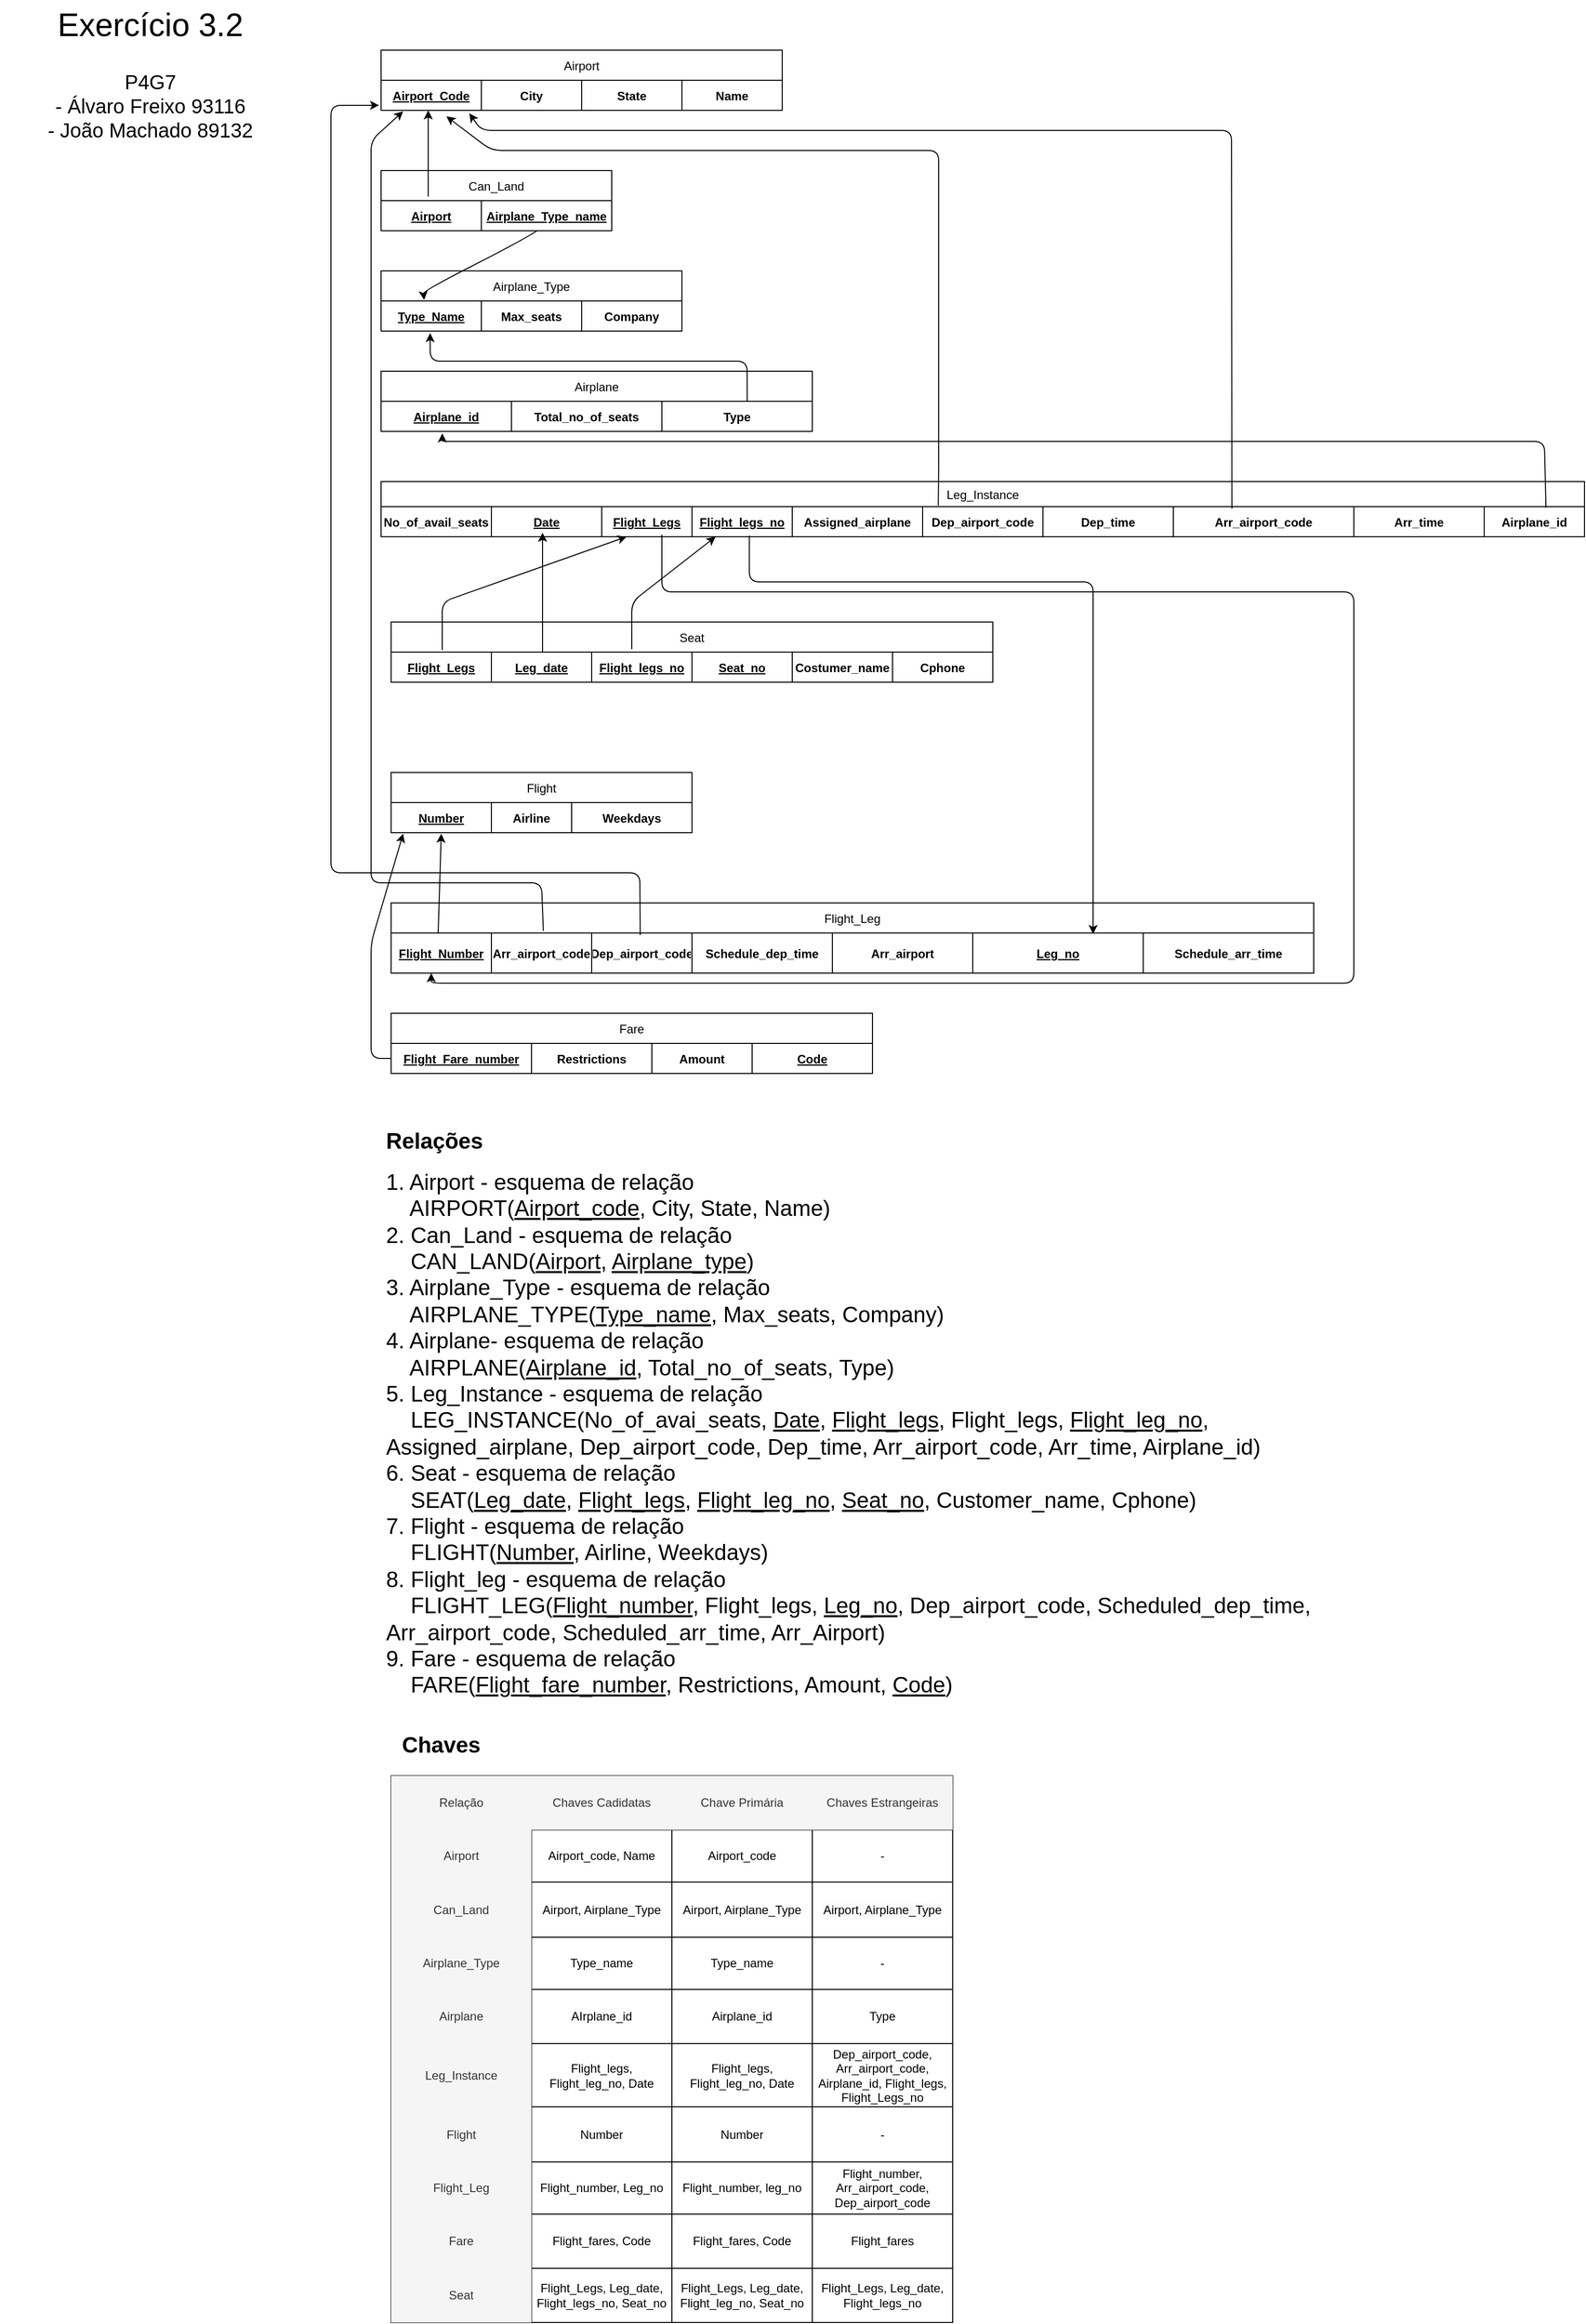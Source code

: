 <mxfile version="14.5.10" type="github">
  <diagram id="C5RBs43oDa-KdzZeNtuy" name="Page-1">
    <mxGraphModel dx="1272" dy="745" grid="1" gridSize="10" guides="1" tooltips="1" connect="1" arrows="1" fold="1" page="1" pageScale="1" pageWidth="3300" pageHeight="4681" math="0" shadow="0">
      <root>
        <mxCell id="WIyWlLk6GJQsqaUBKTNV-0" />
        <mxCell id="WIyWlLk6GJQsqaUBKTNV-1" parent="WIyWlLk6GJQsqaUBKTNV-0" />
        <mxCell id="1VNbHM8MTjkIttizysfg-0" value="&lt;h1 style=&quot;font-size: 22px&quot;&gt;&lt;font style=&quot;font-size: 22px&quot;&gt;Relações&lt;/font&gt;&lt;/h1&gt;&lt;div&gt;&lt;font style=&quot;font-size: 22px&quot;&gt;1. Airport - esquema de relação&lt;/font&gt;&lt;/div&gt;&lt;div&gt;&lt;font style=&quot;font-size: 22px&quot;&gt;&amp;nbsp;&amp;nbsp;&amp;nbsp; AIRPORT(&lt;u&gt;Airport_code&lt;/u&gt;, City, State, Name)&lt;/font&gt;&lt;font style=&quot;font-size: 22px&quot;&gt;&lt;br&gt;&lt;/font&gt;&lt;/div&gt;&lt;div&gt;&lt;font style=&quot;font-size: 22px&quot;&gt;2. Can_Land - esquema de relação&amp;nbsp;&amp;nbsp;&amp;nbsp;&amp;nbsp;&amp;nbsp; &lt;br&gt;&lt;/font&gt;&lt;/div&gt;&lt;div&gt;&lt;font style=&quot;font-size: 22px&quot;&gt;&amp;nbsp;&amp;nbsp;&amp;nbsp; CAN_LAND(&lt;u&gt;Airport&lt;/u&gt;, &lt;u&gt;Airplane_type&lt;/u&gt;)&lt;/font&gt;&lt;font style=&quot;font-size: 22px&quot;&gt;&lt;br&gt;&lt;/font&gt;&lt;/div&gt;&lt;div&gt;&lt;font style=&quot;font-size: 22px&quot;&gt;3. Airplane_Type - esquema de relação&lt;/font&gt;&lt;/div&gt;&lt;div&gt;&lt;font style=&quot;font-size: 22px&quot;&gt;&amp;nbsp;&amp;nbsp;&amp;nbsp; AIRPLANE_TYPE(&lt;u&gt;Type_name&lt;/u&gt;, Max_seats, Company)&lt;/font&gt;&lt;font style=&quot;font-size: 22px&quot;&gt;&lt;br&gt;&lt;/font&gt;&lt;/div&gt;&lt;div&gt;&lt;font style=&quot;font-size: 22px&quot;&gt;4. Airplane- esquema de relação &lt;br&gt;&lt;/font&gt;&lt;/div&gt;&lt;div&gt;&lt;font style=&quot;font-size: 22px&quot;&gt;&amp;nbsp;&amp;nbsp;&amp;nbsp; AIRPLANE(&lt;u&gt;Airplane_id&lt;/u&gt;, Total_no_of_seats, Type)&lt;/font&gt;&lt;font style=&quot;font-size: 22px&quot;&gt;&lt;br&gt;&lt;/font&gt;&lt;/div&gt;&lt;div&gt;&lt;font style=&quot;font-size: 22px&quot;&gt;5. Leg_Instance - esquema de relação &lt;br&gt;&lt;/font&gt;&lt;/div&gt;&lt;div&gt;&lt;font style=&quot;font-size: 22px&quot;&gt;&amp;nbsp;&amp;nbsp;&amp;nbsp; LEG_INSTANCE(No_of_avai_seats, &lt;u&gt;Date&lt;/u&gt;, &lt;u&gt;Flight_legs&lt;/u&gt;,&lt;/font&gt;&lt;font style=&quot;font-size: 22px&quot;&gt; Flight_legs, &lt;u&gt;Flight_leg_no&lt;/u&gt;, Assigned_airplane, Dep_airport_code, Dep_time, Arr_airport_code, Arr_time, Airplane_id)&lt;/font&gt;&lt;/div&gt;&lt;div&gt;&lt;font style=&quot;font-size: 22px&quot;&gt;6. &lt;/font&gt;&lt;font style=&quot;font-size: 22px&quot;&gt;Seat - esquema de relação &lt;br&gt;&lt;/font&gt;&lt;/div&gt;&lt;div&gt;&lt;font style=&quot;font-size: 22px&quot;&gt;&amp;nbsp;&amp;nbsp;&amp;nbsp; SEAT(&lt;u&gt;Leg_date&lt;/u&gt;, &lt;u&gt;Flight_legs&lt;/u&gt;, &lt;u&gt;Flight_leg_no&lt;/u&gt;, &lt;u&gt;Seat_no&lt;/u&gt;, Customer_name, Cphone) &lt;br&gt;&lt;/font&gt;&lt;/div&gt;&lt;div&gt;&lt;font style=&quot;font-size: 22px&quot;&gt;7. &lt;/font&gt;&lt;font style=&quot;font-size: 22px&quot;&gt;Flight - esquema de relação &lt;br&gt;&lt;/font&gt;&lt;/div&gt;&lt;div&gt;&lt;font style=&quot;font-size: 22px&quot;&gt;&amp;nbsp;&amp;nbsp;&amp;nbsp; FLIGHT(&lt;u&gt;Number&lt;/u&gt;, Airline, Weekdays)&lt;/font&gt;&lt;font style=&quot;font-size: 22px&quot;&gt;&lt;br&gt;&lt;/font&gt;&lt;/div&gt;&lt;div&gt;&lt;font style=&quot;font-size: 22px&quot;&gt;8. Flight_leg - esquema de relação &lt;br&gt;&lt;/font&gt;&lt;/div&gt;&lt;div&gt;&lt;font style=&quot;font-size: 22px&quot;&gt;&amp;nbsp;&amp;nbsp;&amp;nbsp; FLIGHT_LEG(&lt;u&gt;Flight_number&lt;/u&gt;, Flight_legs, &lt;u&gt;Leg_no&lt;/u&gt;, Dep_airport_code, Scheduled_dep_time, Arr_airport_code, Scheduled_arr_time, Arr_Airport)&lt;/font&gt;&lt;font style=&quot;font-size: 22px&quot;&gt;&lt;br&gt;&lt;/font&gt;&lt;/div&gt;&lt;div&gt;&lt;font style=&quot;font-size: 22px&quot;&gt;9. Fare - esquema de relação &lt;br&gt;&lt;/font&gt;&lt;/div&gt;&lt;div&gt;&lt;font style=&quot;font-size: 22px&quot;&gt;&amp;nbsp;&amp;nbsp;&amp;nbsp; FARE(&lt;u&gt;Flight_fare_number&lt;/u&gt;, Restrictions, Amount, &lt;u&gt;Code&lt;/u&gt;)&lt;/font&gt;&lt;/div&gt;&lt;br&gt;&lt;br&gt;&lt;br&gt;" style="text;html=1;strokeColor=none;fillColor=none;spacing=5;spacingTop=-20;whiteSpace=wrap;overflow=hidden;rounded=0;" parent="WIyWlLk6GJQsqaUBKTNV-1" vertex="1">
          <mxGeometry x="1270" y="1920" width="1010" height="620" as="geometry" />
        </mxCell>
        <mxCell id="1VNbHM8MTjkIttizysfg-1" value="" style="shape=table;html=1;whiteSpace=wrap;startSize=0;container=1;collapsible=0;childLayout=tableLayout;" parent="WIyWlLk6GJQsqaUBKTNV-1" vertex="1">
          <mxGeometry x="1280" y="2570" width="560" height="545" as="geometry" />
        </mxCell>
        <mxCell id="1VNbHM8MTjkIttizysfg-2" value="" style="shape=partialRectangle;html=1;whiteSpace=wrap;collapsible=0;dropTarget=0;pointerEvents=0;fillColor=none;top=0;left=0;bottom=0;right=0;points=[[0,0.5],[1,0.5]];portConstraint=eastwest;" parent="1VNbHM8MTjkIttizysfg-1" vertex="1">
          <mxGeometry width="560" height="54" as="geometry" />
        </mxCell>
        <mxCell id="1VNbHM8MTjkIttizysfg-3" value="Relação" style="shape=partialRectangle;html=1;whiteSpace=wrap;connectable=0;overflow=hidden;fillColor=#f5f5f5;top=0;left=0;bottom=0;right=0;strokeColor=#666666;fontColor=#333333;" parent="1VNbHM8MTjkIttizysfg-2" vertex="1">
          <mxGeometry width="140" height="54" as="geometry" />
        </mxCell>
        <mxCell id="1VNbHM8MTjkIttizysfg-4" value="Chaves Cadidatas" style="shape=partialRectangle;html=1;whiteSpace=wrap;connectable=0;overflow=hidden;fillColor=#f5f5f5;top=0;left=0;bottom=0;right=0;strokeColor=#666666;fontColor=#333333;" parent="1VNbHM8MTjkIttizysfg-2" vertex="1">
          <mxGeometry x="140" width="140" height="54" as="geometry" />
        </mxCell>
        <mxCell id="1VNbHM8MTjkIttizysfg-5" value="Chave Primária" style="shape=partialRectangle;html=1;whiteSpace=wrap;connectable=0;overflow=hidden;fillColor=#f5f5f5;top=0;left=0;bottom=0;right=0;strokeColor=#666666;fontColor=#333333;" parent="1VNbHM8MTjkIttizysfg-2" vertex="1">
          <mxGeometry x="280" width="140" height="54" as="geometry" />
        </mxCell>
        <mxCell id="1VNbHM8MTjkIttizysfg-6" value="Chaves Estrangeiras" style="shape=partialRectangle;html=1;whiteSpace=wrap;connectable=0;overflow=hidden;fillColor=#f5f5f5;top=0;left=0;bottom=0;right=0;strokeColor=#666666;fontColor=#333333;" parent="1VNbHM8MTjkIttizysfg-2" vertex="1">
          <mxGeometry x="420" width="140" height="54" as="geometry" />
        </mxCell>
        <mxCell id="1VNbHM8MTjkIttizysfg-7" value="" style="shape=partialRectangle;html=1;whiteSpace=wrap;collapsible=0;dropTarget=0;pointerEvents=0;fillColor=none;top=0;left=0;bottom=0;right=0;points=[[0,0.5],[1,0.5]];portConstraint=eastwest;" parent="1VNbHM8MTjkIttizysfg-1" vertex="1">
          <mxGeometry y="54" width="560" height="52" as="geometry" />
        </mxCell>
        <mxCell id="1VNbHM8MTjkIttizysfg-8" value="Airport" style="shape=partialRectangle;html=1;whiteSpace=wrap;connectable=0;overflow=hidden;fillColor=#f5f5f5;top=0;left=0;bottom=0;right=0;strokeColor=#666666;fontColor=#333333;" parent="1VNbHM8MTjkIttizysfg-7" vertex="1">
          <mxGeometry width="140" height="52" as="geometry" />
        </mxCell>
        <mxCell id="1VNbHM8MTjkIttizysfg-9" value="Airport_code, Name" style="shape=partialRectangle;html=1;whiteSpace=wrap;connectable=0;overflow=hidden;fillColor=none;top=0;left=0;bottom=0;right=0;" parent="1VNbHM8MTjkIttizysfg-7" vertex="1">
          <mxGeometry x="140" width="140" height="52" as="geometry" />
        </mxCell>
        <mxCell id="1VNbHM8MTjkIttizysfg-10" value="Airport_code" style="shape=partialRectangle;html=1;whiteSpace=wrap;connectable=0;overflow=hidden;fillColor=none;top=0;left=0;bottom=0;right=0;" parent="1VNbHM8MTjkIttizysfg-7" vertex="1">
          <mxGeometry x="280" width="140" height="52" as="geometry" />
        </mxCell>
        <mxCell id="1VNbHM8MTjkIttizysfg-11" value="-" style="shape=partialRectangle;html=1;whiteSpace=wrap;connectable=0;overflow=hidden;fillColor=none;top=0;left=0;bottom=0;right=0;" parent="1VNbHM8MTjkIttizysfg-7" vertex="1">
          <mxGeometry x="420" width="140" height="52" as="geometry" />
        </mxCell>
        <mxCell id="1VNbHM8MTjkIttizysfg-12" value="" style="shape=partialRectangle;html=1;whiteSpace=wrap;collapsible=0;dropTarget=0;pointerEvents=0;fillColor=none;top=0;left=0;bottom=0;right=0;points=[[0,0.5],[1,0.5]];portConstraint=eastwest;" parent="1VNbHM8MTjkIttizysfg-1" vertex="1">
          <mxGeometry y="106" width="560" height="55" as="geometry" />
        </mxCell>
        <mxCell id="1VNbHM8MTjkIttizysfg-13" value="Can_Land" style="shape=partialRectangle;html=1;whiteSpace=wrap;connectable=0;overflow=hidden;fillColor=#f5f5f5;top=0;left=0;bottom=0;right=0;strokeColor=#666666;fontColor=#333333;" parent="1VNbHM8MTjkIttizysfg-12" vertex="1">
          <mxGeometry width="140" height="55" as="geometry" />
        </mxCell>
        <mxCell id="1VNbHM8MTjkIttizysfg-14" value="Airport, Airplane_Type" style="shape=partialRectangle;html=1;whiteSpace=wrap;connectable=0;overflow=hidden;fillColor=none;top=0;left=0;bottom=0;right=0;" parent="1VNbHM8MTjkIttizysfg-12" vertex="1">
          <mxGeometry x="140" width="140" height="55" as="geometry" />
        </mxCell>
        <mxCell id="1VNbHM8MTjkIttizysfg-15" value="&lt;span&gt;Airport, Airplane_Type&lt;/span&gt;" style="shape=partialRectangle;html=1;whiteSpace=wrap;connectable=0;overflow=hidden;fillColor=none;top=0;left=0;bottom=0;right=0;" parent="1VNbHM8MTjkIttizysfg-12" vertex="1">
          <mxGeometry x="280" width="140" height="55" as="geometry" />
        </mxCell>
        <mxCell id="1VNbHM8MTjkIttizysfg-16" value="&lt;span style=&quot;color: rgb(0 , 0 , 0) ; font-family: &amp;#34;helvetica&amp;#34; ; font-size: 12px ; font-style: normal ; font-weight: 400 ; letter-spacing: normal ; text-align: center ; text-indent: 0px ; text-transform: none ; word-spacing: 0px ; background-color: rgb(248 , 249 , 250) ; display: inline ; float: none&quot;&gt;Airport, Airplane_Type&lt;/span&gt;" style="shape=partialRectangle;html=1;whiteSpace=wrap;connectable=0;overflow=hidden;fillColor=none;top=0;left=0;bottom=0;right=0;" parent="1VNbHM8MTjkIttizysfg-12" vertex="1">
          <mxGeometry x="420" width="140" height="55" as="geometry" />
        </mxCell>
        <mxCell id="1VNbHM8MTjkIttizysfg-17" value="" style="shape=partialRectangle;html=1;whiteSpace=wrap;collapsible=0;dropTarget=0;pointerEvents=0;fillColor=none;top=0;left=0;bottom=0;right=0;points=[[0,0.5],[1,0.5]];portConstraint=eastwest;" parent="1VNbHM8MTjkIttizysfg-1" vertex="1">
          <mxGeometry y="161" width="560" height="52" as="geometry" />
        </mxCell>
        <mxCell id="1VNbHM8MTjkIttizysfg-18" value="Airplane_Type" style="shape=partialRectangle;html=1;whiteSpace=wrap;connectable=0;overflow=hidden;fillColor=#f5f5f5;top=0;left=0;bottom=0;right=0;strokeColor=#666666;fontColor=#333333;" parent="1VNbHM8MTjkIttizysfg-17" vertex="1">
          <mxGeometry width="140" height="52" as="geometry" />
        </mxCell>
        <mxCell id="1VNbHM8MTjkIttizysfg-19" value="Type_name" style="shape=partialRectangle;html=1;whiteSpace=wrap;connectable=0;overflow=hidden;fillColor=none;top=0;left=0;bottom=0;right=0;" parent="1VNbHM8MTjkIttizysfg-17" vertex="1">
          <mxGeometry x="140" width="140" height="52" as="geometry" />
        </mxCell>
        <mxCell id="1VNbHM8MTjkIttizysfg-20" value="Type_name" style="shape=partialRectangle;html=1;whiteSpace=wrap;connectable=0;overflow=hidden;fillColor=none;top=0;left=0;bottom=0;right=0;" parent="1VNbHM8MTjkIttizysfg-17" vertex="1">
          <mxGeometry x="280" width="140" height="52" as="geometry" />
        </mxCell>
        <mxCell id="1VNbHM8MTjkIttizysfg-21" value="-" style="shape=partialRectangle;html=1;whiteSpace=wrap;connectable=0;overflow=hidden;fillColor=none;top=0;left=0;bottom=0;right=0;" parent="1VNbHM8MTjkIttizysfg-17" vertex="1">
          <mxGeometry x="420" width="140" height="52" as="geometry" />
        </mxCell>
        <mxCell id="1VNbHM8MTjkIttizysfg-22" value="" style="shape=partialRectangle;html=1;whiteSpace=wrap;collapsible=0;dropTarget=0;pointerEvents=0;fillColor=none;top=0;left=0;bottom=0;right=0;points=[[0,0.5],[1,0.5]];portConstraint=eastwest;" parent="1VNbHM8MTjkIttizysfg-1" vertex="1">
          <mxGeometry y="213" width="560" height="54" as="geometry" />
        </mxCell>
        <mxCell id="1VNbHM8MTjkIttizysfg-23" value="Airplane" style="shape=partialRectangle;html=1;whiteSpace=wrap;connectable=0;overflow=hidden;fillColor=#f5f5f5;top=0;left=0;bottom=0;right=0;strokeColor=#666666;fontColor=#333333;" parent="1VNbHM8MTjkIttizysfg-22" vertex="1">
          <mxGeometry width="140" height="54" as="geometry" />
        </mxCell>
        <mxCell id="1VNbHM8MTjkIttizysfg-24" value="AIrplane_id" style="shape=partialRectangle;html=1;whiteSpace=wrap;connectable=0;overflow=hidden;fillColor=none;top=0;left=0;bottom=0;right=0;" parent="1VNbHM8MTjkIttizysfg-22" vertex="1">
          <mxGeometry x="140" width="140" height="54" as="geometry" />
        </mxCell>
        <mxCell id="1VNbHM8MTjkIttizysfg-25" value="Airplane_id" style="shape=partialRectangle;html=1;whiteSpace=wrap;connectable=0;overflow=hidden;fillColor=none;top=0;left=0;bottom=0;right=0;" parent="1VNbHM8MTjkIttizysfg-22" vertex="1">
          <mxGeometry x="280" width="140" height="54" as="geometry" />
        </mxCell>
        <mxCell id="1VNbHM8MTjkIttizysfg-26" value="Type" style="shape=partialRectangle;html=1;whiteSpace=wrap;connectable=0;overflow=hidden;fillColor=none;top=0;left=0;bottom=0;right=0;" parent="1VNbHM8MTjkIttizysfg-22" vertex="1">
          <mxGeometry x="420" width="140" height="54" as="geometry" />
        </mxCell>
        <mxCell id="1VNbHM8MTjkIttizysfg-27" value="" style="shape=partialRectangle;html=1;whiteSpace=wrap;collapsible=0;dropTarget=0;pointerEvents=0;fillColor=none;top=0;left=0;bottom=0;right=0;points=[[0,0.5],[1,0.5]];portConstraint=eastwest;" parent="1VNbHM8MTjkIttizysfg-1" vertex="1">
          <mxGeometry y="267" width="560" height="63" as="geometry" />
        </mxCell>
        <mxCell id="1VNbHM8MTjkIttizysfg-28" value="Leg_Instance" style="shape=partialRectangle;html=1;whiteSpace=wrap;connectable=0;overflow=hidden;fillColor=#f5f5f5;top=0;left=0;bottom=0;right=0;strokeColor=#666666;fontColor=#333333;" parent="1VNbHM8MTjkIttizysfg-27" vertex="1">
          <mxGeometry width="140" height="63" as="geometry" />
        </mxCell>
        <mxCell id="1VNbHM8MTjkIttizysfg-29" value="Flight_legs, Flight_leg_no, Date" style="shape=partialRectangle;html=1;whiteSpace=wrap;connectable=0;overflow=hidden;fillColor=none;top=0;left=0;bottom=0;right=0;" parent="1VNbHM8MTjkIttizysfg-27" vertex="1">
          <mxGeometry x="140" width="140" height="63" as="geometry" />
        </mxCell>
        <mxCell id="1VNbHM8MTjkIttizysfg-30" value="Flight_legs, Flight_leg_no, Date" style="shape=partialRectangle;html=1;whiteSpace=wrap;connectable=0;overflow=hidden;fillColor=none;top=0;left=0;bottom=0;right=0;" parent="1VNbHM8MTjkIttizysfg-27" vertex="1">
          <mxGeometry x="280" width="140" height="63" as="geometry" />
        </mxCell>
        <mxCell id="1VNbHM8MTjkIttizysfg-31" value="Dep_airport_code, Arr_airport_code, Airplane_id, Flight_legs, Flight_Legs_no" style="shape=partialRectangle;html=1;whiteSpace=wrap;connectable=0;overflow=hidden;fillColor=none;top=0;left=0;bottom=0;right=0;" parent="1VNbHM8MTjkIttizysfg-27" vertex="1">
          <mxGeometry x="420" width="140" height="63" as="geometry" />
        </mxCell>
        <mxCell id="1VNbHM8MTjkIttizysfg-32" value="" style="shape=partialRectangle;html=1;whiteSpace=wrap;collapsible=0;dropTarget=0;pointerEvents=0;fillColor=none;top=0;left=0;bottom=0;right=0;points=[[0,0.5],[1,0.5]];portConstraint=eastwest;" parent="1VNbHM8MTjkIttizysfg-1" vertex="1">
          <mxGeometry y="330" width="560" height="55" as="geometry" />
        </mxCell>
        <mxCell id="1VNbHM8MTjkIttizysfg-33" value="Flight" style="shape=partialRectangle;html=1;whiteSpace=wrap;connectable=0;overflow=hidden;fillColor=#f5f5f5;top=0;left=0;bottom=0;right=0;strokeColor=#666666;fontColor=#333333;" parent="1VNbHM8MTjkIttizysfg-32" vertex="1">
          <mxGeometry width="140" height="55" as="geometry" />
        </mxCell>
        <mxCell id="1VNbHM8MTjkIttizysfg-34" value="Number" style="shape=partialRectangle;html=1;whiteSpace=wrap;connectable=0;overflow=hidden;fillColor=none;top=0;left=0;bottom=0;right=0;" parent="1VNbHM8MTjkIttizysfg-32" vertex="1">
          <mxGeometry x="140" width="140" height="55" as="geometry" />
        </mxCell>
        <mxCell id="1VNbHM8MTjkIttizysfg-35" value="Number" style="shape=partialRectangle;html=1;whiteSpace=wrap;connectable=0;overflow=hidden;fillColor=none;top=0;left=0;bottom=0;right=0;" parent="1VNbHM8MTjkIttizysfg-32" vertex="1">
          <mxGeometry x="280" width="140" height="55" as="geometry" />
        </mxCell>
        <mxCell id="1VNbHM8MTjkIttizysfg-36" value="-" style="shape=partialRectangle;html=1;whiteSpace=wrap;connectable=0;overflow=hidden;fillColor=none;top=0;left=0;bottom=0;right=0;" parent="1VNbHM8MTjkIttizysfg-32" vertex="1">
          <mxGeometry x="420" width="140" height="55" as="geometry" />
        </mxCell>
        <mxCell id="1VNbHM8MTjkIttizysfg-37" value="" style="shape=partialRectangle;html=1;whiteSpace=wrap;collapsible=0;dropTarget=0;pointerEvents=0;fillColor=none;top=0;left=0;bottom=0;right=0;points=[[0,0.5],[1,0.5]];portConstraint=eastwest;" parent="1VNbHM8MTjkIttizysfg-1" vertex="1">
          <mxGeometry y="385" width="560" height="52" as="geometry" />
        </mxCell>
        <mxCell id="1VNbHM8MTjkIttizysfg-38" value="Flight_Leg" style="shape=partialRectangle;html=1;whiteSpace=wrap;connectable=0;overflow=hidden;fillColor=#f5f5f5;top=0;left=0;bottom=0;right=0;strokeColor=#666666;fontColor=#333333;" parent="1VNbHM8MTjkIttizysfg-37" vertex="1">
          <mxGeometry width="140" height="52" as="geometry" />
        </mxCell>
        <mxCell id="1VNbHM8MTjkIttizysfg-39" value="Flight_number, Leg_no" style="shape=partialRectangle;html=1;whiteSpace=wrap;connectable=0;overflow=hidden;fillColor=none;top=0;left=0;bottom=0;right=0;" parent="1VNbHM8MTjkIttizysfg-37" vertex="1">
          <mxGeometry x="140" width="140" height="52" as="geometry" />
        </mxCell>
        <mxCell id="1VNbHM8MTjkIttizysfg-40" value="Flight_number, leg_no" style="shape=partialRectangle;html=1;whiteSpace=wrap;connectable=0;overflow=hidden;fillColor=none;top=0;left=0;bottom=0;right=0;" parent="1VNbHM8MTjkIttizysfg-37" vertex="1">
          <mxGeometry x="280" width="140" height="52" as="geometry" />
        </mxCell>
        <mxCell id="1VNbHM8MTjkIttizysfg-41" value="Flight_number, Arr_airport_code, Dep_airport_code" style="shape=partialRectangle;html=1;whiteSpace=wrap;connectable=0;overflow=hidden;fillColor=none;top=0;left=0;bottom=0;right=0;" parent="1VNbHM8MTjkIttizysfg-37" vertex="1">
          <mxGeometry x="420" width="140" height="52" as="geometry" />
        </mxCell>
        <mxCell id="1VNbHM8MTjkIttizysfg-42" value="" style="shape=partialRectangle;html=1;whiteSpace=wrap;collapsible=0;dropTarget=0;pointerEvents=0;fillColor=none;top=0;left=0;bottom=0;right=0;points=[[0,0.5],[1,0.5]];portConstraint=eastwest;" parent="1VNbHM8MTjkIttizysfg-1" vertex="1">
          <mxGeometry y="437" width="560" height="54" as="geometry" />
        </mxCell>
        <mxCell id="1VNbHM8MTjkIttizysfg-43" value="Fare" style="shape=partialRectangle;html=1;whiteSpace=wrap;connectable=0;overflow=hidden;fillColor=#f5f5f5;top=0;left=0;bottom=0;right=0;strokeColor=#666666;fontColor=#333333;" parent="1VNbHM8MTjkIttizysfg-42" vertex="1">
          <mxGeometry width="140" height="54" as="geometry" />
        </mxCell>
        <mxCell id="1VNbHM8MTjkIttizysfg-44" value="Flight_fares, Code" style="shape=partialRectangle;html=1;whiteSpace=wrap;connectable=0;overflow=hidden;fillColor=none;top=0;left=0;bottom=0;right=0;" parent="1VNbHM8MTjkIttizysfg-42" vertex="1">
          <mxGeometry x="140" width="140" height="54" as="geometry" />
        </mxCell>
        <mxCell id="1VNbHM8MTjkIttizysfg-45" value="Flight_fares, Code" style="shape=partialRectangle;html=1;whiteSpace=wrap;connectable=0;overflow=hidden;fillColor=none;top=0;left=0;bottom=0;right=0;" parent="1VNbHM8MTjkIttizysfg-42" vertex="1">
          <mxGeometry x="280" width="140" height="54" as="geometry" />
        </mxCell>
        <mxCell id="1VNbHM8MTjkIttizysfg-46" value="Flight_fares" style="shape=partialRectangle;html=1;whiteSpace=wrap;connectable=0;overflow=hidden;fillColor=none;top=0;left=0;bottom=0;right=0;" parent="1VNbHM8MTjkIttizysfg-42" vertex="1">
          <mxGeometry x="420" width="140" height="54" as="geometry" />
        </mxCell>
        <mxCell id="fP1zDGgaj0fNd_BTwLa7-24" style="shape=partialRectangle;html=1;whiteSpace=wrap;collapsible=0;dropTarget=0;pointerEvents=0;fillColor=none;top=0;left=0;bottom=0;right=0;points=[[0,0.5],[1,0.5]];portConstraint=eastwest;" parent="1VNbHM8MTjkIttizysfg-1" vertex="1">
          <mxGeometry y="491" width="560" height="54" as="geometry" />
        </mxCell>
        <mxCell id="fP1zDGgaj0fNd_BTwLa7-25" value="Seat" style="shape=partialRectangle;html=1;whiteSpace=wrap;connectable=0;overflow=hidden;fillColor=#f5f5f5;top=0;left=0;bottom=0;right=0;strokeColor=#666666;fontColor=#333333;" parent="fP1zDGgaj0fNd_BTwLa7-24" vertex="1">
          <mxGeometry width="140" height="54" as="geometry" />
        </mxCell>
        <mxCell id="fP1zDGgaj0fNd_BTwLa7-26" value="Flight_Legs, Leg_date, Flight_legs_no, Seat_no" style="shape=partialRectangle;html=1;whiteSpace=wrap;connectable=0;overflow=hidden;fillColor=none;top=0;left=0;bottom=0;right=0;" parent="fP1zDGgaj0fNd_BTwLa7-24" vertex="1">
          <mxGeometry x="140" width="140" height="54" as="geometry" />
        </mxCell>
        <mxCell id="fP1zDGgaj0fNd_BTwLa7-27" value="Flight_Legs, Leg_date, Flight_leg_no, Seat_no" style="shape=partialRectangle;html=1;whiteSpace=wrap;connectable=0;overflow=hidden;fillColor=none;top=0;left=0;bottom=0;right=0;" parent="fP1zDGgaj0fNd_BTwLa7-24" vertex="1">
          <mxGeometry x="280" width="140" height="54" as="geometry" />
        </mxCell>
        <mxCell id="fP1zDGgaj0fNd_BTwLa7-28" value="Flight_Legs, Leg_date, Flight_legs_no" style="shape=partialRectangle;html=1;whiteSpace=wrap;connectable=0;overflow=hidden;fillColor=none;top=0;left=0;bottom=0;right=0;" parent="fP1zDGgaj0fNd_BTwLa7-24" vertex="1">
          <mxGeometry x="420" width="140" height="54" as="geometry" />
        </mxCell>
        <mxCell id="1VNbHM8MTjkIttizysfg-72" value="Airport" style="shape=table;startSize=30;container=1;collapsible=1;childLayout=tableLayout;fixedRows=1;rowLines=0;fontStyle=0;align=center;resizeLast=1;" parent="WIyWlLk6GJQsqaUBKTNV-1" vertex="1">
          <mxGeometry x="1270" y="850" width="400" height="60" as="geometry" />
        </mxCell>
        <mxCell id="1VNbHM8MTjkIttizysfg-73" value="" style="shape=partialRectangle;collapsible=0;dropTarget=0;pointerEvents=0;fillColor=none;top=0;left=0;bottom=1;right=0;points=[[0,0.5],[1,0.5]];portConstraint=eastwest;" parent="1VNbHM8MTjkIttizysfg-72" vertex="1">
          <mxGeometry y="30" width="400" height="30" as="geometry" />
        </mxCell>
        <mxCell id="1VNbHM8MTjkIttizysfg-74" value="Airport_Code" style="shape=partialRectangle;connectable=0;fillColor=none;top=0;left=0;bottom=0;right=0;fontStyle=5;overflow=hidden;" parent="1VNbHM8MTjkIttizysfg-73" vertex="1">
          <mxGeometry width="100" height="30" as="geometry" />
        </mxCell>
        <mxCell id="1VNbHM8MTjkIttizysfg-75" value="City" style="shape=partialRectangle;connectable=0;fillColor=none;top=0;left=0;bottom=0;right=0;fontStyle=1;overflow=hidden;" parent="1VNbHM8MTjkIttizysfg-73" vertex="1">
          <mxGeometry x="100" width="100" height="30" as="geometry" />
        </mxCell>
        <mxCell id="1VNbHM8MTjkIttizysfg-76" value="State" style="shape=partialRectangle;connectable=0;fillColor=none;top=0;left=0;bottom=0;right=0;fontStyle=1;overflow=hidden;" parent="1VNbHM8MTjkIttizysfg-73" vertex="1">
          <mxGeometry x="200" width="100" height="30" as="geometry" />
        </mxCell>
        <mxCell id="1VNbHM8MTjkIttizysfg-77" value="Name" style="shape=partialRectangle;connectable=0;fillColor=none;top=0;left=0;bottom=0;right=0;fontStyle=1;overflow=hidden;" parent="1VNbHM8MTjkIttizysfg-73" vertex="1">
          <mxGeometry x="300" width="100" height="30" as="geometry" />
        </mxCell>
        <mxCell id="1VNbHM8MTjkIttizysfg-78" value="Can_Land" style="shape=table;startSize=30;container=1;collapsible=1;childLayout=tableLayout;fixedRows=1;rowLines=0;fontStyle=0;align=center;resizeLast=1;" parent="WIyWlLk6GJQsqaUBKTNV-1" vertex="1">
          <mxGeometry x="1270" y="970" width="230" height="60" as="geometry" />
        </mxCell>
        <mxCell id="1VNbHM8MTjkIttizysfg-79" value="" style="shape=partialRectangle;collapsible=0;dropTarget=0;pointerEvents=0;fillColor=none;top=0;left=0;bottom=1;right=0;points=[[0,0.5],[1,0.5]];portConstraint=eastwest;" parent="1VNbHM8MTjkIttizysfg-78" vertex="1">
          <mxGeometry y="30" width="230" height="30" as="geometry" />
        </mxCell>
        <mxCell id="1VNbHM8MTjkIttizysfg-80" value="Airport" style="shape=partialRectangle;connectable=0;fillColor=none;top=0;left=0;bottom=0;right=0;fontStyle=5;overflow=hidden;" parent="1VNbHM8MTjkIttizysfg-79" vertex="1">
          <mxGeometry width="100" height="30" as="geometry" />
        </mxCell>
        <mxCell id="1VNbHM8MTjkIttizysfg-81" value="Airplane_Type_name" style="shape=partialRectangle;connectable=0;fillColor=none;top=0;left=0;bottom=0;right=0;fontStyle=5;overflow=hidden;" parent="1VNbHM8MTjkIttizysfg-79" vertex="1">
          <mxGeometry x="100" width="130" height="30" as="geometry" />
        </mxCell>
        <mxCell id="1VNbHM8MTjkIttizysfg-85" value="Airplane" style="shape=table;startSize=30;container=1;collapsible=1;childLayout=tableLayout;fixedRows=1;rowLines=0;fontStyle=0;align=center;resizeLast=1;" parent="WIyWlLk6GJQsqaUBKTNV-1" vertex="1">
          <mxGeometry x="1270" y="1170" width="430" height="60" as="geometry" />
        </mxCell>
        <mxCell id="1VNbHM8MTjkIttizysfg-86" value="" style="shape=partialRectangle;collapsible=0;dropTarget=0;pointerEvents=0;fillColor=none;top=0;left=0;bottom=1;right=0;points=[[0,0.5],[1,0.5]];portConstraint=eastwest;" parent="1VNbHM8MTjkIttizysfg-85" vertex="1">
          <mxGeometry y="30" width="430" height="30" as="geometry" />
        </mxCell>
        <mxCell id="1VNbHM8MTjkIttizysfg-87" value="Airplane_id" style="shape=partialRectangle;connectable=0;fillColor=none;top=0;left=0;bottom=0;right=0;fontStyle=5;overflow=hidden;" parent="1VNbHM8MTjkIttizysfg-86" vertex="1">
          <mxGeometry width="130" height="30" as="geometry" />
        </mxCell>
        <mxCell id="1VNbHM8MTjkIttizysfg-88" value="Total_no_of_seats" style="shape=partialRectangle;connectable=0;fillColor=none;top=0;left=0;bottom=0;right=0;fontStyle=1;overflow=hidden;" parent="1VNbHM8MTjkIttizysfg-86" vertex="1">
          <mxGeometry x="130" width="150" height="30" as="geometry" />
        </mxCell>
        <mxCell id="fP1zDGgaj0fNd_BTwLa7-7" value="Type" style="shape=partialRectangle;connectable=0;fillColor=none;top=0;left=0;bottom=0;right=0;fontStyle=1;overflow=hidden;" parent="1VNbHM8MTjkIttizysfg-86" vertex="1">
          <mxGeometry x="280" width="150" height="30" as="geometry" />
        </mxCell>
        <mxCell id="1VNbHM8MTjkIttizysfg-90" value="Leg_Instance" style="shape=table;startSize=25;container=1;collapsible=1;childLayout=tableLayout;fixedRows=1;rowLines=0;fontStyle=0;align=center;resizeLast=1;" parent="WIyWlLk6GJQsqaUBKTNV-1" vertex="1">
          <mxGeometry x="1270" y="1280" width="1200" height="55" as="geometry" />
        </mxCell>
        <mxCell id="1VNbHM8MTjkIttizysfg-91" value="" style="shape=partialRectangle;collapsible=0;dropTarget=0;pointerEvents=0;fillColor=none;top=0;left=0;bottom=1;right=0;points=[[0,0.5],[1,0.5]];portConstraint=eastwest;" parent="1VNbHM8MTjkIttizysfg-90" vertex="1">
          <mxGeometry y="25" width="1200" height="30" as="geometry" />
        </mxCell>
        <mxCell id="1VNbHM8MTjkIttizysfg-96" value="No_of_avail_seats" style="shape=partialRectangle;connectable=0;fillColor=none;top=0;left=0;bottom=0;right=0;fontStyle=1;overflow=hidden;" parent="1VNbHM8MTjkIttizysfg-91" vertex="1">
          <mxGeometry width="110" height="30" as="geometry" />
        </mxCell>
        <mxCell id="1VNbHM8MTjkIttizysfg-92" value="Date" style="shape=partialRectangle;connectable=0;fillColor=none;top=0;left=0;bottom=0;right=0;fontStyle=5;overflow=hidden;" parent="1VNbHM8MTjkIttizysfg-91" vertex="1">
          <mxGeometry x="110" width="110" height="30" as="geometry" />
        </mxCell>
        <mxCell id="1VNbHM8MTjkIttizysfg-93" value="Flight_Legs" style="shape=partialRectangle;connectable=0;fillColor=none;top=0;left=0;bottom=0;right=0;fontStyle=5;overflow=hidden;" parent="1VNbHM8MTjkIttizysfg-91" vertex="1">
          <mxGeometry x="220" width="90" height="30" as="geometry" />
        </mxCell>
        <mxCell id="1VNbHM8MTjkIttizysfg-94" value="Flight_legs_no" style="shape=partialRectangle;connectable=0;fillColor=none;top=0;left=0;bottom=0;right=0;fontStyle=5;overflow=hidden;" parent="1VNbHM8MTjkIttizysfg-91" vertex="1">
          <mxGeometry x="310" width="100" height="30" as="geometry" />
        </mxCell>
        <mxCell id="1VNbHM8MTjkIttizysfg-98" value="Assigned_airplane" style="shape=partialRectangle;connectable=0;fillColor=none;top=0;left=0;bottom=0;right=0;fontStyle=1;overflow=hidden;" parent="1VNbHM8MTjkIttizysfg-91" vertex="1">
          <mxGeometry x="410" width="130.0" height="30" as="geometry" />
        </mxCell>
        <mxCell id="1VNbHM8MTjkIttizysfg-99" value="Dep_airport_code" style="shape=partialRectangle;connectable=0;fillColor=none;top=0;left=0;bottom=0;right=0;fontStyle=1;overflow=hidden;" parent="1VNbHM8MTjkIttizysfg-91" vertex="1">
          <mxGeometry x="540.0" width="120.0" height="30" as="geometry" />
        </mxCell>
        <mxCell id="1VNbHM8MTjkIttizysfg-100" value="Dep_time" style="shape=partialRectangle;connectable=0;fillColor=none;top=0;left=0;bottom=0;right=0;fontStyle=1;overflow=hidden;" parent="1VNbHM8MTjkIttizysfg-91" vertex="1">
          <mxGeometry x="660" width="130" height="30" as="geometry" />
        </mxCell>
        <mxCell id="1VNbHM8MTjkIttizysfg-95" value="Arr_airport_code" style="shape=partialRectangle;connectable=0;fillColor=none;top=0;left=0;bottom=0;right=0;fontStyle=1;overflow=hidden;" parent="1VNbHM8MTjkIttizysfg-91" vertex="1">
          <mxGeometry x="790" width="180" height="30" as="geometry" />
        </mxCell>
        <mxCell id="1VNbHM8MTjkIttizysfg-97" value="Arr_time" style="shape=partialRectangle;connectable=0;fillColor=none;top=0;left=0;bottom=0;right=0;fontStyle=1;overflow=hidden;" parent="1VNbHM8MTjkIttizysfg-91" vertex="1">
          <mxGeometry x="970" width="130" height="30" as="geometry" />
        </mxCell>
        <mxCell id="fP1zDGgaj0fNd_BTwLa7-9" value="Airplane_id" style="shape=partialRectangle;connectable=0;fillColor=none;top=0;left=0;bottom=0;right=0;fontStyle=1;overflow=hidden;" parent="1VNbHM8MTjkIttizysfg-91" vertex="1">
          <mxGeometry x="1100" width="100" height="30" as="geometry" />
        </mxCell>
        <mxCell id="1VNbHM8MTjkIttizysfg-101" value="Seat" style="shape=table;startSize=30;container=1;collapsible=1;childLayout=tableLayout;fixedRows=1;rowLines=0;fontStyle=0;align=center;resizeLast=1;" parent="WIyWlLk6GJQsqaUBKTNV-1" vertex="1">
          <mxGeometry x="1280" y="1420" width="600" height="60" as="geometry" />
        </mxCell>
        <mxCell id="1VNbHM8MTjkIttizysfg-102" value="" style="shape=partialRectangle;collapsible=0;dropTarget=0;pointerEvents=0;fillColor=none;top=0;left=0;bottom=1;right=0;points=[[0,0.5],[1,0.5]];portConstraint=eastwest;" parent="1VNbHM8MTjkIttizysfg-101" vertex="1">
          <mxGeometry y="30" width="600" height="30" as="geometry" />
        </mxCell>
        <mxCell id="1VNbHM8MTjkIttizysfg-103" value="Flight_Legs" style="shape=partialRectangle;connectable=0;fillColor=none;top=0;left=0;bottom=0;right=0;fontStyle=5;overflow=hidden;" parent="1VNbHM8MTjkIttizysfg-102" vertex="1">
          <mxGeometry width="100" height="30" as="geometry" />
        </mxCell>
        <mxCell id="1VNbHM8MTjkIttizysfg-104" value="Leg_date" style="shape=partialRectangle;connectable=0;fillColor=none;top=0;left=0;bottom=0;right=0;fontStyle=5;overflow=hidden;" parent="1VNbHM8MTjkIttizysfg-102" vertex="1">
          <mxGeometry x="100" width="100" height="30" as="geometry" />
        </mxCell>
        <mxCell id="1VNbHM8MTjkIttizysfg-105" value="Flight_legs_no" style="shape=partialRectangle;connectable=0;fillColor=none;top=0;left=0;bottom=0;right=0;fontStyle=5;overflow=hidden;" parent="1VNbHM8MTjkIttizysfg-102" vertex="1">
          <mxGeometry x="200" width="100" height="30" as="geometry" />
        </mxCell>
        <mxCell id="1VNbHM8MTjkIttizysfg-106" value="Seat_no" style="shape=partialRectangle;connectable=0;fillColor=none;top=0;left=0;bottom=0;right=0;fontStyle=5;overflow=hidden;" parent="1VNbHM8MTjkIttizysfg-102" vertex="1">
          <mxGeometry x="300" width="100" height="30" as="geometry" />
        </mxCell>
        <mxCell id="1VNbHM8MTjkIttizysfg-107" value="Costumer_name" style="shape=partialRectangle;connectable=0;fillColor=none;top=0;left=0;bottom=0;right=0;fontStyle=1;overflow=hidden;" parent="1VNbHM8MTjkIttizysfg-102" vertex="1">
          <mxGeometry x="400" width="100" height="30" as="geometry" />
        </mxCell>
        <mxCell id="1VNbHM8MTjkIttizysfg-108" value="Cphone" style="shape=partialRectangle;connectable=0;fillColor=none;top=0;left=0;bottom=0;right=0;fontStyle=1;overflow=hidden;" parent="1VNbHM8MTjkIttizysfg-102" vertex="1">
          <mxGeometry x="500" width="100" height="30" as="geometry" />
        </mxCell>
        <mxCell id="1VNbHM8MTjkIttizysfg-109" value="Flight" style="shape=table;startSize=30;container=1;collapsible=1;childLayout=tableLayout;fixedRows=1;rowLines=0;fontStyle=0;align=center;resizeLast=1;" parent="WIyWlLk6GJQsqaUBKTNV-1" vertex="1">
          <mxGeometry x="1280" y="1570" width="300" height="60" as="geometry" />
        </mxCell>
        <mxCell id="1VNbHM8MTjkIttizysfg-110" value="" style="shape=partialRectangle;collapsible=0;dropTarget=0;pointerEvents=0;fillColor=none;top=0;left=0;bottom=1;right=0;points=[[0,0.5],[1,0.5]];portConstraint=eastwest;" parent="1VNbHM8MTjkIttizysfg-109" vertex="1">
          <mxGeometry y="30" width="300" height="30" as="geometry" />
        </mxCell>
        <mxCell id="1VNbHM8MTjkIttizysfg-111" value="Number" style="shape=partialRectangle;connectable=0;fillColor=none;top=0;left=0;bottom=0;right=0;fontStyle=5;overflow=hidden;" parent="1VNbHM8MTjkIttizysfg-110" vertex="1">
          <mxGeometry width="100" height="30" as="geometry" />
        </mxCell>
        <mxCell id="1VNbHM8MTjkIttizysfg-112" value="Airline" style="shape=partialRectangle;connectable=0;fillColor=none;top=0;left=0;bottom=0;right=0;fontStyle=1;overflow=hidden;" parent="1VNbHM8MTjkIttizysfg-110" vertex="1">
          <mxGeometry x="100" width="80" height="30" as="geometry" />
        </mxCell>
        <mxCell id="1VNbHM8MTjkIttizysfg-113" value="Weekdays" style="shape=partialRectangle;connectable=0;fillColor=none;top=0;left=0;bottom=0;right=0;fontStyle=1;overflow=hidden;" parent="1VNbHM8MTjkIttizysfg-110" vertex="1">
          <mxGeometry x="180" width="120" height="30" as="geometry" />
        </mxCell>
        <mxCell id="1VNbHM8MTjkIttizysfg-115" value="Flight_Leg" style="shape=table;startSize=30;container=1;collapsible=1;childLayout=tableLayout;fixedRows=1;rowLines=0;fontStyle=0;align=center;resizeLast=1;" parent="WIyWlLk6GJQsqaUBKTNV-1" vertex="1">
          <mxGeometry x="1280" y="1700" width="920" height="70" as="geometry" />
        </mxCell>
        <mxCell id="1VNbHM8MTjkIttizysfg-116" value="" style="shape=partialRectangle;collapsible=0;dropTarget=0;pointerEvents=0;fillColor=none;top=0;left=0;bottom=1;right=0;points=[[0,0.5],[1,0.5]];portConstraint=eastwest;" parent="1VNbHM8MTjkIttizysfg-115" vertex="1">
          <mxGeometry y="30" width="920" height="40" as="geometry" />
        </mxCell>
        <mxCell id="1VNbHM8MTjkIttizysfg-117" value="Flight_Number" style="shape=partialRectangle;connectable=0;fillColor=none;top=0;left=0;bottom=0;right=0;fontStyle=5;overflow=hidden;" parent="1VNbHM8MTjkIttizysfg-116" vertex="1">
          <mxGeometry width="100" height="40" as="geometry" />
        </mxCell>
        <mxCell id="1VNbHM8MTjkIttizysfg-118" value="Arr_airport_code" style="shape=partialRectangle;connectable=0;fillColor=none;top=0;left=0;bottom=0;right=0;fontStyle=1;overflow=hidden;" parent="1VNbHM8MTjkIttizysfg-116" vertex="1">
          <mxGeometry x="100" width="100" height="40" as="geometry" />
        </mxCell>
        <mxCell id="1VNbHM8MTjkIttizysfg-119" value="Dep_airport_code" style="shape=partialRectangle;connectable=0;fillColor=none;top=0;left=0;bottom=0;right=0;fontStyle=1;overflow=hidden;" parent="1VNbHM8MTjkIttizysfg-116" vertex="1">
          <mxGeometry x="200" width="100" height="40" as="geometry" />
        </mxCell>
        <mxCell id="1VNbHM8MTjkIttizysfg-120" value="Schedule_dep_time" style="shape=partialRectangle;connectable=0;fillColor=none;top=0;left=0;bottom=0;right=0;fontStyle=1;overflow=hidden;" parent="1VNbHM8MTjkIttizysfg-116" vertex="1">
          <mxGeometry x="300" width="140.0" height="40" as="geometry" />
        </mxCell>
        <mxCell id="1VNbHM8MTjkIttizysfg-122" value="Arr_airport" style="shape=partialRectangle;connectable=0;fillColor=none;top=0;left=0;bottom=0;right=0;fontStyle=1;overflow=hidden;" parent="1VNbHM8MTjkIttizysfg-116" vertex="1">
          <mxGeometry x="440.0" width="140.0" height="40" as="geometry" />
        </mxCell>
        <mxCell id="1VNbHM8MTjkIttizysfg-121" value="Leg_no" style="shape=partialRectangle;connectable=0;fillColor=none;top=0;left=0;bottom=0;right=0;fontStyle=5;overflow=hidden;" parent="1VNbHM8MTjkIttizysfg-116" vertex="1">
          <mxGeometry x="580.0" width="170.0" height="40" as="geometry" />
        </mxCell>
        <mxCell id="fP1zDGgaj0fNd_BTwLa7-20" value="Schedule_arr_time" style="shape=partialRectangle;connectable=0;fillColor=none;top=0;left=0;bottom=0;right=0;fontStyle=1;overflow=hidden;" parent="1VNbHM8MTjkIttizysfg-116" vertex="1">
          <mxGeometry x="750.0" width="170.0" height="40" as="geometry" />
        </mxCell>
        <mxCell id="1VNbHM8MTjkIttizysfg-123" value="Fare" style="shape=table;startSize=30;container=1;collapsible=1;childLayout=tableLayout;fixedRows=1;rowLines=0;fontStyle=0;align=center;resizeLast=1;" parent="WIyWlLk6GJQsqaUBKTNV-1" vertex="1">
          <mxGeometry x="1280" y="1810" width="480" height="60" as="geometry" />
        </mxCell>
        <mxCell id="1VNbHM8MTjkIttizysfg-124" value="" style="shape=partialRectangle;collapsible=0;dropTarget=0;pointerEvents=0;fillColor=none;top=0;left=0;bottom=1;right=0;points=[[0,0.5],[1,0.5]];portConstraint=eastwest;" parent="1VNbHM8MTjkIttizysfg-123" vertex="1">
          <mxGeometry y="30" width="480" height="30" as="geometry" />
        </mxCell>
        <mxCell id="1VNbHM8MTjkIttizysfg-125" value="Flight_Fare_number" style="shape=partialRectangle;connectable=0;fillColor=none;top=0;left=0;bottom=0;right=0;fontStyle=5;overflow=hidden;" parent="1VNbHM8MTjkIttizysfg-124" vertex="1">
          <mxGeometry width="140" height="30" as="geometry" />
        </mxCell>
        <mxCell id="1VNbHM8MTjkIttizysfg-126" value="Restrictions" style="shape=partialRectangle;connectable=0;fillColor=none;top=0;left=0;bottom=0;right=0;fontStyle=1;overflow=hidden;" parent="1VNbHM8MTjkIttizysfg-124" vertex="1">
          <mxGeometry x="140" width="120" height="30" as="geometry" />
        </mxCell>
        <mxCell id="1VNbHM8MTjkIttizysfg-127" value="Amount" style="shape=partialRectangle;connectable=0;fillColor=none;top=0;left=0;bottom=0;right=0;fontStyle=1;overflow=hidden;" parent="1VNbHM8MTjkIttizysfg-124" vertex="1">
          <mxGeometry x="260" width="100" height="30" as="geometry" />
        </mxCell>
        <mxCell id="1VNbHM8MTjkIttizysfg-128" value="Code" style="shape=partialRectangle;connectable=0;fillColor=none;top=0;left=0;bottom=0;right=0;fontStyle=5;overflow=hidden;" parent="1VNbHM8MTjkIttizysfg-124" vertex="1">
          <mxGeometry x="360" width="120" height="30" as="geometry" />
        </mxCell>
        <mxCell id="1VNbHM8MTjkIttizysfg-129" value="" style="curved=1;endArrow=classic;html=1;" parent="WIyWlLk6GJQsqaUBKTNV-1" edge="1">
          <mxGeometry width="50" height="50" relative="1" as="geometry">
            <mxPoint x="1317" y="996" as="sourcePoint" />
            <mxPoint x="1317" y="910" as="targetPoint" />
            <Array as="points">
              <mxPoint x="1317" y="930" />
            </Array>
          </mxGeometry>
        </mxCell>
        <mxCell id="1VNbHM8MTjkIttizysfg-131" value="" style="endArrow=classic;html=1;" parent="WIyWlLk6GJQsqaUBKTNV-1" edge="1">
          <mxGeometry width="50" height="50" relative="1" as="geometry">
            <mxPoint x="1431" y="1450" as="sourcePoint" />
            <mxPoint x="1431" y="1331" as="targetPoint" />
          </mxGeometry>
        </mxCell>
        <mxCell id="1VNbHM8MTjkIttizysfg-133" value="" style="edgeStyle=segmentEdgeStyle;endArrow=classic;html=1;" parent="WIyWlLk6GJQsqaUBKTNV-1" edge="1">
          <mxGeometry width="50" height="50" relative="1" as="geometry">
            <mxPoint x="1550" y="1340" as="sourcePoint" />
            <mxPoint x="1320" y="1770" as="targetPoint" />
            <Array as="points">
              <mxPoint x="1550" y="1330" />
              <mxPoint x="1550" y="1390" />
              <mxPoint x="2240" y="1390" />
              <mxPoint x="2240" y="1780" />
              <mxPoint x="1320" y="1780" />
            </Array>
          </mxGeometry>
        </mxCell>
        <mxCell id="1VNbHM8MTjkIttizysfg-135" value="" style="edgeStyle=segmentEdgeStyle;endArrow=classic;html=1;exitX=0.306;exitY=0.967;exitDx=0;exitDy=0;exitPerimeter=0;" parent="WIyWlLk6GJQsqaUBKTNV-1" source="1VNbHM8MTjkIttizysfg-91" edge="1">
          <mxGeometry width="50" height="50" relative="1" as="geometry">
            <mxPoint x="1940" y="1360" as="sourcePoint" />
            <mxPoint x="1980" y="1731" as="targetPoint" />
            <Array as="points">
              <mxPoint x="1637" y="1380" />
              <mxPoint x="1980" y="1380" />
            </Array>
          </mxGeometry>
        </mxCell>
        <mxCell id="1VNbHM8MTjkIttizysfg-137" value="" style="endArrow=classic;html=1;exitX=0.051;exitY=0.429;exitDx=0;exitDy=0;exitPerimeter=0;" parent="WIyWlLk6GJQsqaUBKTNV-1" source="1VNbHM8MTjkIttizysfg-115" edge="1">
          <mxGeometry width="50" height="50" relative="1" as="geometry">
            <mxPoint x="1610" y="1550" as="sourcePoint" />
            <mxPoint x="1330" y="1631" as="targetPoint" />
          </mxGeometry>
        </mxCell>
        <mxCell id="fP1zDGgaj0fNd_BTwLa7-0" value="&lt;span style=&quot;font-size: 32px&quot;&gt;Exercício 3.2&lt;/span&gt;" style="text;html=1;strokeColor=none;fillColor=none;align=center;verticalAlign=middle;whiteSpace=wrap;rounded=0;" parent="WIyWlLk6GJQsqaUBKTNV-1" vertex="1">
          <mxGeometry x="890" y="800" width="300" height="50" as="geometry" />
        </mxCell>
        <mxCell id="fP1zDGgaj0fNd_BTwLa7-1" value="&lt;font style=&quot;font-size: 20px&quot;&gt;P4G7&lt;br&gt;- Álvaro Freixo 93116&lt;br&gt;- João Machado 89132&lt;br&gt;&lt;/font&gt;" style="text;html=1;strokeColor=none;fillColor=none;align=center;verticalAlign=middle;whiteSpace=wrap;rounded=0;" parent="WIyWlLk6GJQsqaUBKTNV-1" vertex="1">
          <mxGeometry x="915" y="850" width="250" height="110" as="geometry" />
        </mxCell>
        <mxCell id="fP1zDGgaj0fNd_BTwLa7-2" value="Airplane_Type" style="shape=table;startSize=30;container=1;collapsible=1;childLayout=tableLayout;fixedRows=1;rowLines=0;fontStyle=0;align=center;resizeLast=1;" parent="WIyWlLk6GJQsqaUBKTNV-1" vertex="1">
          <mxGeometry x="1270" y="1070" width="300" height="60" as="geometry" />
        </mxCell>
        <mxCell id="fP1zDGgaj0fNd_BTwLa7-3" value="" style="shape=partialRectangle;collapsible=0;dropTarget=0;pointerEvents=0;fillColor=none;top=0;left=0;bottom=1;right=0;points=[[0,0.5],[1,0.5]];portConstraint=eastwest;" parent="fP1zDGgaj0fNd_BTwLa7-2" vertex="1">
          <mxGeometry y="30" width="300" height="30" as="geometry" />
        </mxCell>
        <mxCell id="fP1zDGgaj0fNd_BTwLa7-4" value="Type_Name" style="shape=partialRectangle;connectable=0;fillColor=none;top=0;left=0;bottom=0;right=0;fontStyle=5;overflow=hidden;" parent="fP1zDGgaj0fNd_BTwLa7-3" vertex="1">
          <mxGeometry width="100" height="30" as="geometry" />
        </mxCell>
        <mxCell id="fP1zDGgaj0fNd_BTwLa7-5" value="Max_seats" style="shape=partialRectangle;connectable=0;fillColor=none;top=0;left=0;bottom=0;right=0;fontStyle=1;overflow=hidden;" parent="fP1zDGgaj0fNd_BTwLa7-3" vertex="1">
          <mxGeometry x="100" width="100" height="30" as="geometry" />
        </mxCell>
        <mxCell id="fP1zDGgaj0fNd_BTwLa7-6" value="Company" style="shape=partialRectangle;connectable=0;fillColor=none;top=0;left=0;bottom=0;right=0;fontStyle=1;overflow=hidden;" parent="fP1zDGgaj0fNd_BTwLa7-3" vertex="1">
          <mxGeometry x="200" width="100" height="30" as="geometry" />
        </mxCell>
        <mxCell id="1VNbHM8MTjkIttizysfg-130" value="" style="curved=1;endArrow=classic;html=1;entryX=0.143;entryY=-0.033;entryDx=0;entryDy=0;entryPerimeter=0;exitX=0.676;exitY=1.004;exitDx=0;exitDy=0;exitPerimeter=0;" parent="WIyWlLk6GJQsqaUBKTNV-1" source="1VNbHM8MTjkIttizysfg-79" target="fP1zDGgaj0fNd_BTwLa7-3" edge="1">
          <mxGeometry width="50" height="50" relative="1" as="geometry">
            <mxPoint x="1480" y="1030" as="sourcePoint" />
            <mxPoint x="1510" y="980" as="targetPoint" />
            <Array as="points">
              <mxPoint x="1410" y="1040" />
              <mxPoint x="1312" y="1090" />
            </Array>
          </mxGeometry>
        </mxCell>
        <mxCell id="fP1zDGgaj0fNd_BTwLa7-8" value="" style="endArrow=classic;html=1;entryX=0.163;entryY=1.067;entryDx=0;entryDy=0;entryPerimeter=0;exitX=0.849;exitY=0;exitDx=0;exitDy=0;exitPerimeter=0;" parent="WIyWlLk6GJQsqaUBKTNV-1" source="1VNbHM8MTjkIttizysfg-86" target="fP1zDGgaj0fNd_BTwLa7-3" edge="1">
          <mxGeometry width="50" height="50" relative="1" as="geometry">
            <mxPoint x="1660" y="1150" as="sourcePoint" />
            <mxPoint x="1710" y="1100" as="targetPoint" />
            <Array as="points">
              <mxPoint x="1635" y="1160" />
              <mxPoint x="1319" y="1160" />
            </Array>
          </mxGeometry>
        </mxCell>
        <mxCell id="fP1zDGgaj0fNd_BTwLa7-10" value="" style="endArrow=classic;html=1;entryX=0.142;entryY=1.067;entryDx=0;entryDy=0;entryPerimeter=0;exitX=0.968;exitY=0.473;exitDx=0;exitDy=0;exitPerimeter=0;" parent="WIyWlLk6GJQsqaUBKTNV-1" source="1VNbHM8MTjkIttizysfg-90" target="1VNbHM8MTjkIttizysfg-86" edge="1">
          <mxGeometry width="50" height="50" relative="1" as="geometry">
            <mxPoint x="2450" y="1240" as="sourcePoint" />
            <mxPoint x="1330" y="1240" as="targetPoint" />
            <Array as="points">
              <mxPoint x="2430" y="1240" />
              <mxPoint x="1331" y="1240" />
            </Array>
          </mxGeometry>
        </mxCell>
        <mxCell id="fP1zDGgaj0fNd_BTwLa7-11" value="" style="endArrow=classic;html=1;exitX=0.4;exitY=0.45;exitDx=0;exitDy=0;exitPerimeter=0;entryX=0.278;entryY=1;entryDx=0;entryDy=0;entryPerimeter=0;" parent="WIyWlLk6GJQsqaUBKTNV-1" source="1VNbHM8MTjkIttizysfg-101" target="1VNbHM8MTjkIttizysfg-91" edge="1">
          <mxGeometry width="50" height="50" relative="1" as="geometry">
            <mxPoint x="1550" y="1410" as="sourcePoint" />
            <mxPoint x="1600" y="1360" as="targetPoint" />
            <Array as="points">
              <mxPoint x="1520" y="1400" />
            </Array>
          </mxGeometry>
        </mxCell>
        <mxCell id="fP1zDGgaj0fNd_BTwLa7-12" value="" style="endArrow=classic;html=1;entryX=0.204;entryY=1;entryDx=0;entryDy=0;entryPerimeter=0;exitX=0.085;exitY=0.467;exitDx=0;exitDy=0;exitPerimeter=0;" parent="WIyWlLk6GJQsqaUBKTNV-1" source="1VNbHM8MTjkIttizysfg-101" target="1VNbHM8MTjkIttizysfg-91" edge="1">
          <mxGeometry width="50" height="50" relative="1" as="geometry">
            <mxPoint x="1470" y="1400" as="sourcePoint" />
            <mxPoint x="1520" y="1350" as="targetPoint" />
            <Array as="points">
              <mxPoint x="1331" y="1400" />
            </Array>
          </mxGeometry>
        </mxCell>
        <mxCell id="fP1zDGgaj0fNd_BTwLa7-15" value="" style="endArrow=classic;html=1;exitX=0.463;exitY=-0.033;exitDx=0;exitDy=0;exitPerimeter=0;entryX=0.163;entryY=1.2;entryDx=0;entryDy=0;entryPerimeter=0;" parent="WIyWlLk6GJQsqaUBKTNV-1" source="1VNbHM8MTjkIttizysfg-91" target="1VNbHM8MTjkIttizysfg-73" edge="1">
          <mxGeometry width="50" height="50" relative="1" as="geometry">
            <mxPoint x="2370" y="1220" as="sourcePoint" />
            <mxPoint x="2420" y="1170" as="targetPoint" />
            <Array as="points">
              <mxPoint x="1826" y="1270" />
              <mxPoint x="1826" y="950" />
              <mxPoint x="1380" y="950" />
            </Array>
          </mxGeometry>
        </mxCell>
        <mxCell id="fP1zDGgaj0fNd_BTwLa7-16" value="" style="endArrow=classic;html=1;exitX=0.707;exitY=0.067;exitDx=0;exitDy=0;exitPerimeter=0;entryX=0.22;entryY=1.1;entryDx=0;entryDy=0;entryPerimeter=0;" parent="WIyWlLk6GJQsqaUBKTNV-1" source="1VNbHM8MTjkIttizysfg-91" target="1VNbHM8MTjkIttizysfg-73" edge="1">
          <mxGeometry width="50" height="50" relative="1" as="geometry">
            <mxPoint x="2120" y="1220" as="sourcePoint" />
            <mxPoint x="2118" y="920" as="targetPoint" />
            <Array as="points">
              <mxPoint x="2118" y="930" />
              <mxPoint x="1370" y="930" />
            </Array>
          </mxGeometry>
        </mxCell>
        <mxCell id="fP1zDGgaj0fNd_BTwLa7-17" value="" style="endArrow=classic;html=1;exitX=0.27;exitY=0.05;exitDx=0;exitDy=0;exitPerimeter=0;entryX=-0.005;entryY=0.833;entryDx=0;entryDy=0;entryPerimeter=0;" parent="WIyWlLk6GJQsqaUBKTNV-1" source="1VNbHM8MTjkIttizysfg-116" target="1VNbHM8MTjkIttizysfg-73" edge="1">
          <mxGeometry width="50" height="50" relative="1" as="geometry">
            <mxPoint x="1710" y="1630" as="sourcePoint" />
            <mxPoint x="1220" y="910" as="targetPoint" />
            <Array as="points">
              <mxPoint x="1528" y="1670" />
              <mxPoint x="1220" y="1670" />
              <mxPoint x="1220" y="905" />
            </Array>
          </mxGeometry>
        </mxCell>
        <mxCell id="fP1zDGgaj0fNd_BTwLa7-19" value="" style="endArrow=classic;html=1;exitX=0.165;exitY=-0.05;exitDx=0;exitDy=0;exitPerimeter=0;entryX=0.055;entryY=1.033;entryDx=0;entryDy=0;entryPerimeter=0;" parent="WIyWlLk6GJQsqaUBKTNV-1" source="1VNbHM8MTjkIttizysfg-116" target="1VNbHM8MTjkIttizysfg-73" edge="1">
          <mxGeometry width="50" height="50" relative="1" as="geometry">
            <mxPoint x="1400" y="1730" as="sourcePoint" />
            <mxPoint x="1260" y="940" as="targetPoint" />
            <Array as="points">
              <mxPoint x="1430" y="1680" />
              <mxPoint x="1260" y="1680" />
              <mxPoint x="1260" y="940" />
            </Array>
          </mxGeometry>
        </mxCell>
        <mxCell id="fP1zDGgaj0fNd_BTwLa7-21" value="" style="endArrow=classic;html=1;exitX=0;exitY=0.5;exitDx=0;exitDy=0;entryX=0.04;entryY=1.033;entryDx=0;entryDy=0;entryPerimeter=0;" parent="WIyWlLk6GJQsqaUBKTNV-1" source="1VNbHM8MTjkIttizysfg-124" target="1VNbHM8MTjkIttizysfg-110" edge="1">
          <mxGeometry width="50" height="50" relative="1" as="geometry">
            <mxPoint x="1220" y="1840" as="sourcePoint" />
            <mxPoint x="1270" y="1790" as="targetPoint" />
            <Array as="points">
              <mxPoint x="1260" y="1855" />
              <mxPoint x="1260" y="1740" />
            </Array>
          </mxGeometry>
        </mxCell>
        <mxCell id="fP1zDGgaj0fNd_BTwLa7-22" value="&lt;b&gt;&lt;font style=&quot;font-size: 22px&quot;&gt;Chaves&lt;/font&gt;&lt;/b&gt;" style="text;html=1;strokeColor=none;fillColor=none;align=center;verticalAlign=middle;whiteSpace=wrap;rounded=0;" parent="WIyWlLk6GJQsqaUBKTNV-1" vertex="1">
          <mxGeometry x="1310" y="2530" width="40" height="20" as="geometry" />
        </mxCell>
      </root>
    </mxGraphModel>
  </diagram>
</mxfile>
